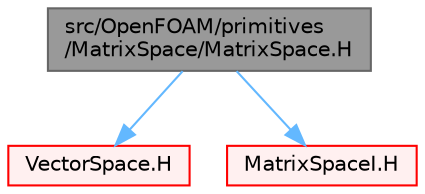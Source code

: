 digraph "src/OpenFOAM/primitives/MatrixSpace/MatrixSpace.H"
{
 // LATEX_PDF_SIZE
  bgcolor="transparent";
  edge [fontname=Helvetica,fontsize=10,labelfontname=Helvetica,labelfontsize=10];
  node [fontname=Helvetica,fontsize=10,shape=box,height=0.2,width=0.4];
  Node1 [id="Node000001",label="src/OpenFOAM/primitives\l/MatrixSpace/MatrixSpace.H",height=0.2,width=0.4,color="gray40", fillcolor="grey60", style="filled", fontcolor="black",tooltip=" "];
  Node1 -> Node2 [id="edge1_Node000001_Node000002",color="steelblue1",style="solid",tooltip=" "];
  Node2 [id="Node000002",label="VectorSpace.H",height=0.2,width=0.4,color="red", fillcolor="#FFF0F0", style="filled",URL="$VectorSpace_8H.html",tooltip=" "];
  Node1 -> Node75 [id="edge2_Node000001_Node000075",color="steelblue1",style="solid",tooltip=" "];
  Node75 [id="Node000075",label="MatrixSpaceI.H",height=0.2,width=0.4,color="red", fillcolor="#FFF0F0", style="filled",URL="$MatrixSpaceI_8H.html",tooltip=" "];
}

